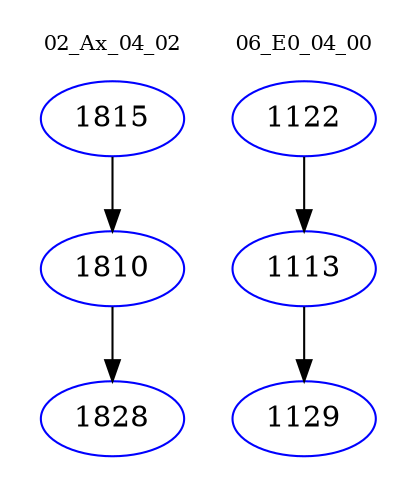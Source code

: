 digraph{
subgraph cluster_0 {
color = white
label = "02_Ax_04_02";
fontsize=10;
T0_1815 [label="1815", color="blue"]
T0_1815 -> T0_1810 [color="black"]
T0_1810 [label="1810", color="blue"]
T0_1810 -> T0_1828 [color="black"]
T0_1828 [label="1828", color="blue"]
}
subgraph cluster_1 {
color = white
label = "06_E0_04_00";
fontsize=10;
T1_1122 [label="1122", color="blue"]
T1_1122 -> T1_1113 [color="black"]
T1_1113 [label="1113", color="blue"]
T1_1113 -> T1_1129 [color="black"]
T1_1129 [label="1129", color="blue"]
}
}
